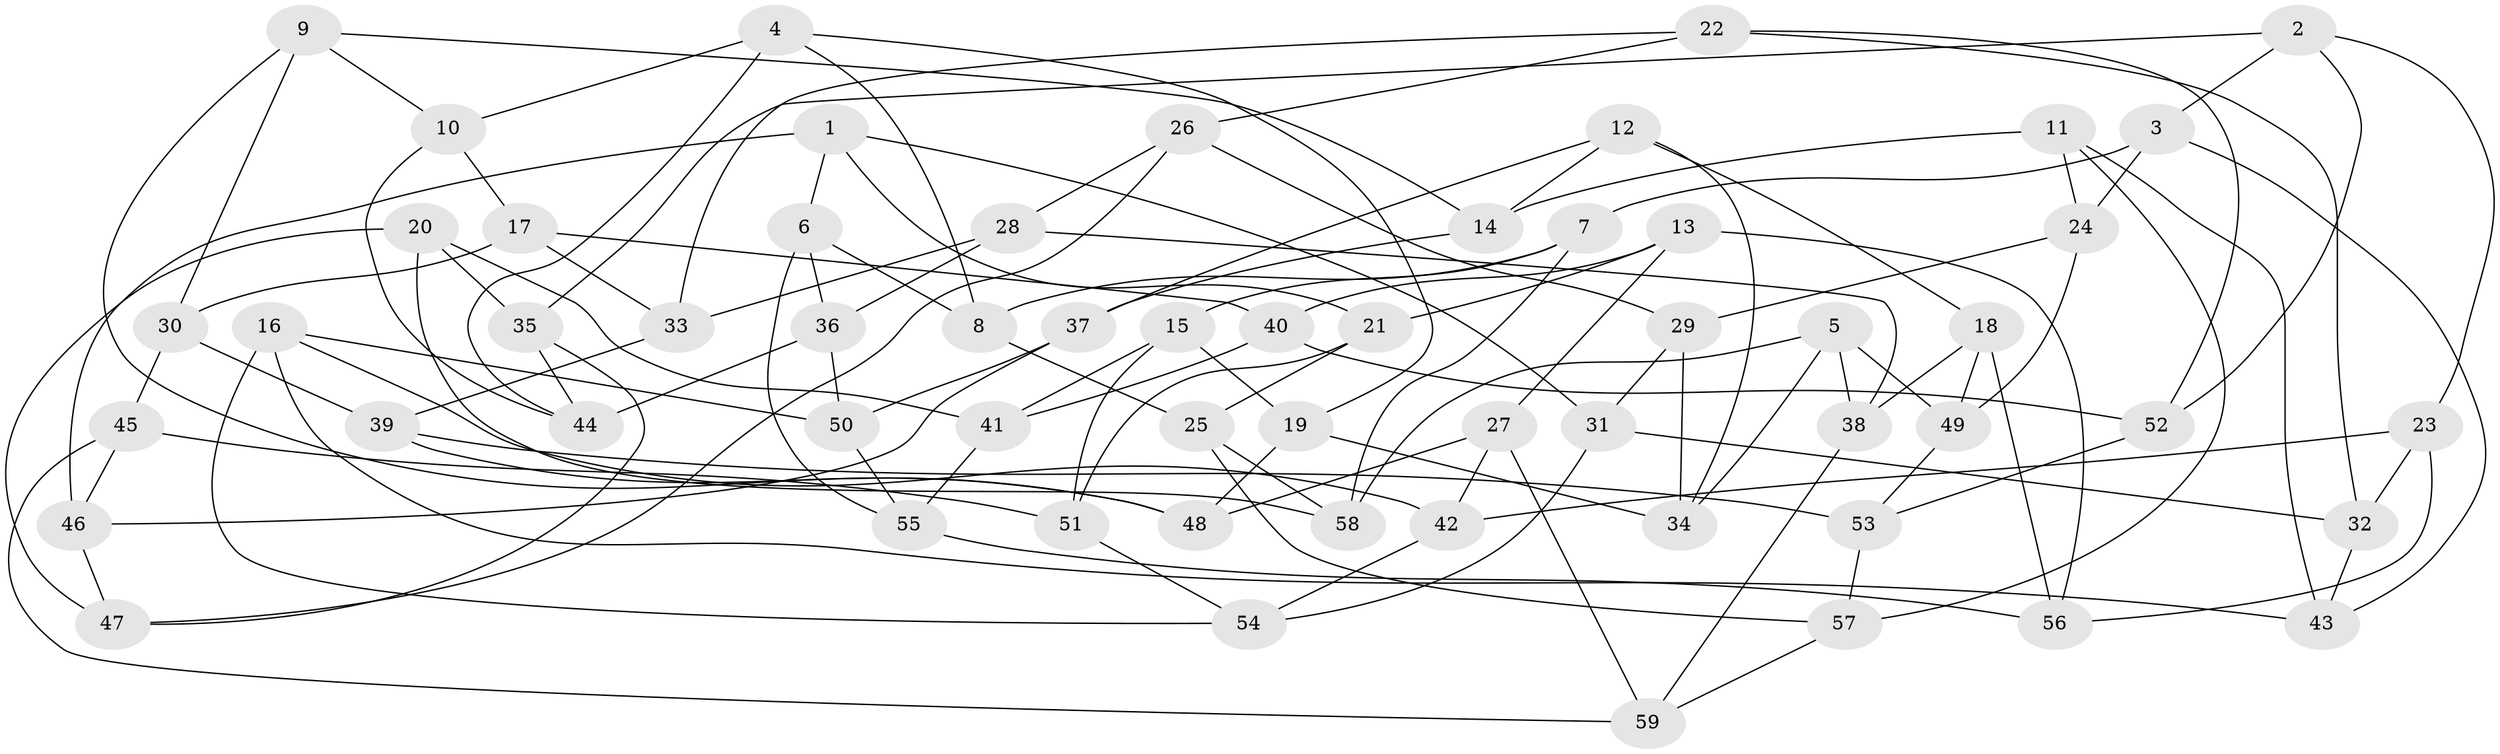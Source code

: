// coarse degree distribution, {3: 0.17391304347826086, 5: 0.08695652173913043, 4: 0.4782608695652174, 6: 0.13043478260869565, 11: 0.043478260869565216, 9: 0.043478260869565216, 8: 0.043478260869565216}
// Generated by graph-tools (version 1.1) at 2025/02/03/04/25 22:02:56]
// undirected, 59 vertices, 118 edges
graph export_dot {
graph [start="1"]
  node [color=gray90,style=filled];
  1;
  2;
  3;
  4;
  5;
  6;
  7;
  8;
  9;
  10;
  11;
  12;
  13;
  14;
  15;
  16;
  17;
  18;
  19;
  20;
  21;
  22;
  23;
  24;
  25;
  26;
  27;
  28;
  29;
  30;
  31;
  32;
  33;
  34;
  35;
  36;
  37;
  38;
  39;
  40;
  41;
  42;
  43;
  44;
  45;
  46;
  47;
  48;
  49;
  50;
  51;
  52;
  53;
  54;
  55;
  56;
  57;
  58;
  59;
  1 -- 6;
  1 -- 46;
  1 -- 21;
  1 -- 31;
  2 -- 23;
  2 -- 3;
  2 -- 35;
  2 -- 52;
  3 -- 24;
  3 -- 7;
  3 -- 43;
  4 -- 10;
  4 -- 19;
  4 -- 8;
  4 -- 44;
  5 -- 34;
  5 -- 49;
  5 -- 38;
  5 -- 58;
  6 -- 36;
  6 -- 8;
  6 -- 55;
  7 -- 15;
  7 -- 58;
  7 -- 8;
  8 -- 25;
  9 -- 10;
  9 -- 48;
  9 -- 30;
  9 -- 14;
  10 -- 44;
  10 -- 17;
  11 -- 14;
  11 -- 24;
  11 -- 57;
  11 -- 43;
  12 -- 37;
  12 -- 18;
  12 -- 34;
  12 -- 14;
  13 -- 56;
  13 -- 40;
  13 -- 21;
  13 -- 27;
  14 -- 37;
  15 -- 41;
  15 -- 51;
  15 -- 19;
  16 -- 42;
  16 -- 50;
  16 -- 43;
  16 -- 54;
  17 -- 40;
  17 -- 33;
  17 -- 30;
  18 -- 38;
  18 -- 56;
  18 -- 49;
  19 -- 34;
  19 -- 48;
  20 -- 47;
  20 -- 35;
  20 -- 41;
  20 -- 58;
  21 -- 51;
  21 -- 25;
  22 -- 52;
  22 -- 33;
  22 -- 32;
  22 -- 26;
  23 -- 42;
  23 -- 56;
  23 -- 32;
  24 -- 29;
  24 -- 49;
  25 -- 58;
  25 -- 57;
  26 -- 28;
  26 -- 47;
  26 -- 29;
  27 -- 42;
  27 -- 59;
  27 -- 48;
  28 -- 38;
  28 -- 36;
  28 -- 33;
  29 -- 34;
  29 -- 31;
  30 -- 39;
  30 -- 45;
  31 -- 54;
  31 -- 32;
  32 -- 43;
  33 -- 39;
  35 -- 47;
  35 -- 44;
  36 -- 44;
  36 -- 50;
  37 -- 50;
  37 -- 46;
  38 -- 59;
  39 -- 48;
  39 -- 53;
  40 -- 52;
  40 -- 41;
  41 -- 55;
  42 -- 54;
  45 -- 51;
  45 -- 59;
  45 -- 46;
  46 -- 47;
  49 -- 53;
  50 -- 55;
  51 -- 54;
  52 -- 53;
  53 -- 57;
  55 -- 56;
  57 -- 59;
}
